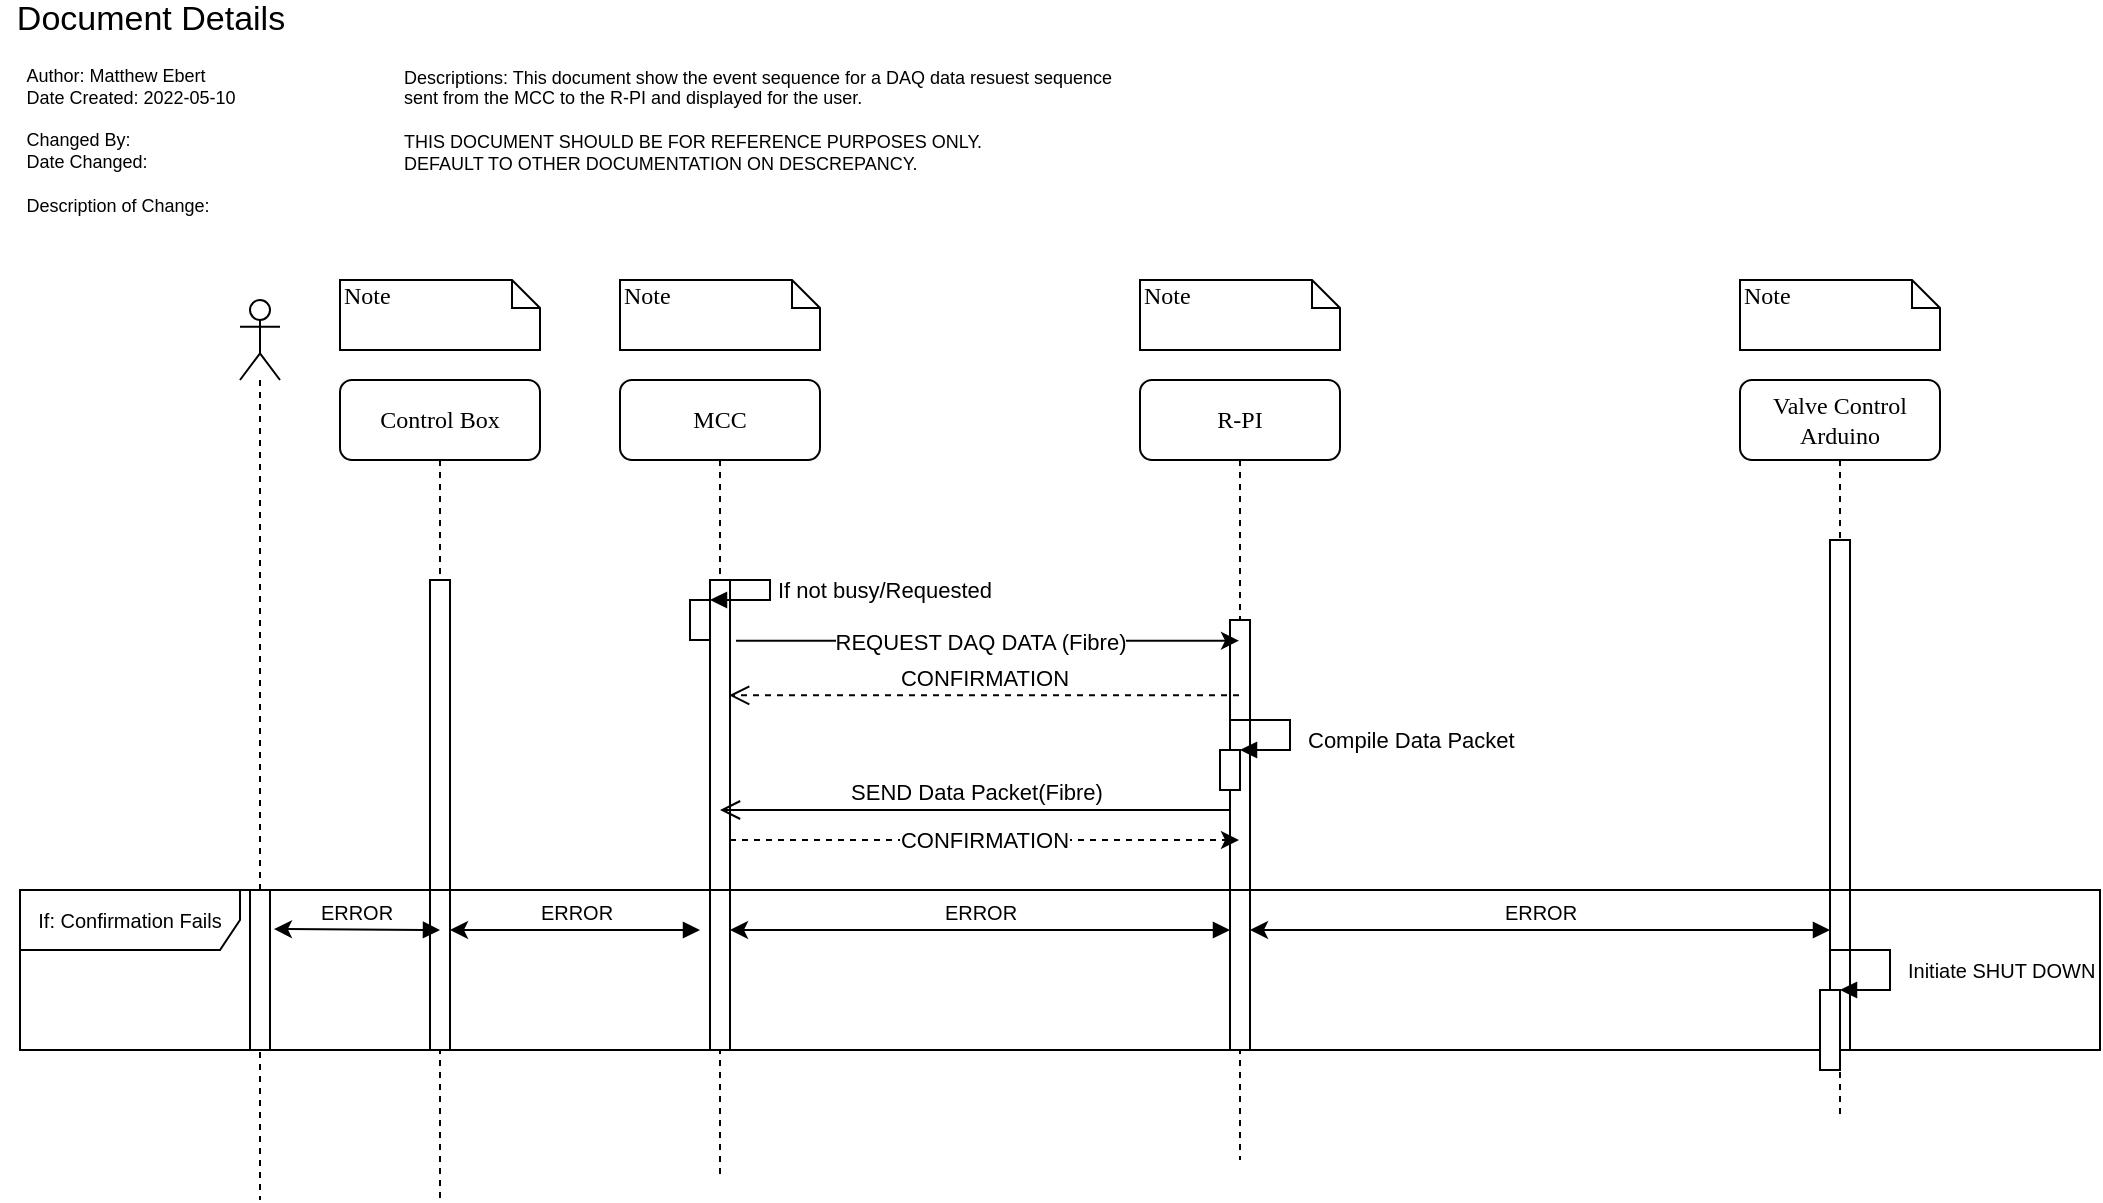 <mxfile version="18.0.4" type="device"><diagram name="Page-1" id="13e1069c-82ec-6db2-03f1-153e76fe0fe0"><mxGraphModel dx="1102" dy="1875" grid="1" gridSize="10" guides="1" tooltips="1" connect="1" arrows="1" fold="1" page="1" pageScale="1" pageWidth="1100" pageHeight="850" background="none" math="0" shadow="0"><root><mxCell id="0"/><mxCell id="1" parent="0"/><mxCell id="7baba1c4bc27f4b0-2" value="MCC" style="shape=umlLifeline;perimeter=lifelinePerimeter;whiteSpace=wrap;html=1;container=1;collapsible=0;recursiveResize=0;outlineConnect=0;rounded=1;shadow=0;comic=0;labelBackgroundColor=none;strokeWidth=1;fontFamily=Verdana;fontSize=12;align=center;" parent="1" vertex="1"><mxGeometry x="330" y="160" width="100" height="400" as="geometry"/></mxCell><mxCell id="7baba1c4bc27f4b0-10" value="" style="html=1;points=[];perimeter=orthogonalPerimeter;rounded=0;shadow=0;comic=0;labelBackgroundColor=none;strokeWidth=1;fontFamily=Verdana;fontSize=12;align=center;" parent="7baba1c4bc27f4b0-2" vertex="1"><mxGeometry x="45" y="100" width="10" height="220" as="geometry"/></mxCell><mxCell id="ivKef0lfZY1d-8QF8Ueb-7" value="" style="html=1;points=[];perimeter=orthogonalPerimeter;" parent="7baba1c4bc27f4b0-2" vertex="1"><mxGeometry x="35" y="110" width="10" height="20" as="geometry"/></mxCell><mxCell id="ivKef0lfZY1d-8QF8Ueb-8" value="If not busy/Requested" style="edgeStyle=orthogonalEdgeStyle;html=1;align=left;spacingLeft=2;endArrow=block;rounded=0;entryX=1;entryY=0;" parent="7baba1c4bc27f4b0-2" target="ivKef0lfZY1d-8QF8Ueb-7" edge="1"><mxGeometry relative="1" as="geometry"><mxPoint x="45" y="100" as="sourcePoint"/><Array as="points"><mxPoint x="75" y="100"/></Array></mxGeometry></mxCell><mxCell id="7baba1c4bc27f4b0-3" value="R-PI" style="shape=umlLifeline;perimeter=lifelinePerimeter;whiteSpace=wrap;html=1;container=1;collapsible=0;recursiveResize=0;outlineConnect=0;rounded=1;shadow=0;comic=0;labelBackgroundColor=none;strokeWidth=1;fontFamily=Verdana;fontSize=12;align=center;" parent="1" vertex="1"><mxGeometry x="590" y="160" width="100" height="390" as="geometry"/></mxCell><mxCell id="7baba1c4bc27f4b0-13" value="" style="html=1;points=[];perimeter=orthogonalPerimeter;rounded=0;shadow=0;comic=0;labelBackgroundColor=none;strokeWidth=1;fontFamily=Verdana;fontSize=12;align=center;" parent="7baba1c4bc27f4b0-3" vertex="1"><mxGeometry x="45" y="120" width="10" height="190" as="geometry"/></mxCell><mxCell id="ivKef0lfZY1d-8QF8Ueb-11" value="" style="html=1;points=[];perimeter=orthogonalPerimeter;" parent="7baba1c4bc27f4b0-3" vertex="1"><mxGeometry x="40" y="185" width="10" height="20" as="geometry"/></mxCell><mxCell id="ivKef0lfZY1d-8QF8Ueb-12" value="Compile Data Packet" style="edgeStyle=orthogonalEdgeStyle;html=1;align=left;spacingLeft=2;endArrow=block;rounded=0;entryX=1;entryY=0;" parent="7baba1c4bc27f4b0-3" target="ivKef0lfZY1d-8QF8Ueb-11" edge="1"><mxGeometry x="0.333" y="5" relative="1" as="geometry"><mxPoint x="45" y="150" as="sourcePoint"/><Array as="points"><mxPoint x="45" y="170"/><mxPoint x="75" y="170"/><mxPoint x="75" y="185"/></Array><mxPoint as="offset"/></mxGeometry></mxCell><mxCell id="7baba1c4bc27f4b0-5" value="Valve Control Arduino" style="shape=umlLifeline;perimeter=lifelinePerimeter;whiteSpace=wrap;html=1;container=1;collapsible=0;recursiveResize=0;outlineConnect=0;rounded=1;shadow=0;comic=0;labelBackgroundColor=none;strokeWidth=1;fontFamily=Verdana;fontSize=12;align=center;" parent="1" vertex="1"><mxGeometry x="890" y="160" width="100" height="370" as="geometry"/></mxCell><mxCell id="SOqY7n5rjwsgiEtuoA1r-13" value="" style="html=1;points=[];perimeter=orthogonalPerimeter;fontSize=10;" parent="7baba1c4bc27f4b0-5" vertex="1"><mxGeometry x="45" y="80" width="10" height="240" as="geometry"/></mxCell><mxCell id="7baba1c4bc27f4b0-8" value="Control Box" style="shape=umlLifeline;perimeter=lifelinePerimeter;whiteSpace=wrap;html=1;container=1;collapsible=0;recursiveResize=0;outlineConnect=0;rounded=1;shadow=0;comic=0;labelBackgroundColor=none;strokeWidth=1;fontFamily=Verdana;fontSize=12;align=center;" parent="1" vertex="1"><mxGeometry x="190" y="160" width="100" height="410" as="geometry"/></mxCell><mxCell id="7baba1c4bc27f4b0-9" value="" style="html=1;points=[];perimeter=orthogonalPerimeter;rounded=0;shadow=0;comic=0;labelBackgroundColor=none;strokeWidth=1;fontFamily=Verdana;fontSize=12;align=center;" parent="7baba1c4bc27f4b0-8" vertex="1"><mxGeometry x="45" y="100" width="10" height="220" as="geometry"/></mxCell><mxCell id="7baba1c4bc27f4b0-40" value="Note" style="shape=note;whiteSpace=wrap;html=1;size=14;verticalAlign=top;align=left;spacingTop=-6;rounded=0;shadow=0;comic=0;labelBackgroundColor=none;strokeWidth=1;fontFamily=Verdana;fontSize=12" parent="1" vertex="1"><mxGeometry x="190" y="110" width="100" height="35" as="geometry"/></mxCell><mxCell id="7baba1c4bc27f4b0-41" value="Note" style="shape=note;whiteSpace=wrap;html=1;size=14;verticalAlign=top;align=left;spacingTop=-6;rounded=0;shadow=0;comic=0;labelBackgroundColor=none;strokeWidth=1;fontFamily=Verdana;fontSize=12" parent="1" vertex="1"><mxGeometry x="330" y="110" width="100" height="35" as="geometry"/></mxCell><mxCell id="7baba1c4bc27f4b0-42" value="Note" style="shape=note;whiteSpace=wrap;html=1;size=14;verticalAlign=top;align=left;spacingTop=-6;rounded=0;shadow=0;comic=0;labelBackgroundColor=none;strokeWidth=1;fontFamily=Verdana;fontSize=12" parent="1" vertex="1"><mxGeometry x="590" y="110" width="100" height="35" as="geometry"/></mxCell><mxCell id="7baba1c4bc27f4b0-44" value="Note" style="shape=note;whiteSpace=wrap;html=1;size=14;verticalAlign=top;align=left;spacingTop=-6;rounded=0;shadow=0;comic=0;labelBackgroundColor=none;strokeWidth=1;fontFamily=Verdana;fontSize=12" parent="1" vertex="1"><mxGeometry x="890" y="110" width="100" height="35" as="geometry"/></mxCell><mxCell id="SOqY7n5rjwsgiEtuoA1r-5" value="" style="shape=umlLifeline;participant=umlActor;perimeter=lifelinePerimeter;whiteSpace=wrap;html=1;container=1;collapsible=0;recursiveResize=0;verticalAlign=top;spacingTop=36;outlineConnect=0;" parent="1" vertex="1"><mxGeometry x="140" y="120" width="20" height="450" as="geometry"/></mxCell><mxCell id="SOqY7n5rjwsgiEtuoA1r-43" value="If: Confirmation Fails" style="shape=umlFrame;whiteSpace=wrap;html=1;fontSize=10;width=110;height=30;" parent="1" vertex="1"><mxGeometry x="30" y="415" width="1040" height="80" as="geometry"/></mxCell><mxCell id="SOqY7n5rjwsgiEtuoA1r-44" value="" style="html=1;points=[];perimeter=orthogonalPerimeter;fontSize=10;" parent="1" vertex="1"><mxGeometry x="145" y="415" width="10" height="80" as="geometry"/></mxCell><mxCell id="SOqY7n5rjwsgiEtuoA1r-45" value="" style="html=1;points=[];perimeter=orthogonalPerimeter;fontSize=10;" parent="1" vertex="1"><mxGeometry x="235" y="415" width="10" height="80" as="geometry"/></mxCell><mxCell id="SOqY7n5rjwsgiEtuoA1r-46" value="" style="html=1;points=[];perimeter=orthogonalPerimeter;fontSize=10;" parent="1" vertex="1"><mxGeometry x="375" y="415" width="10" height="80" as="geometry"/></mxCell><mxCell id="SOqY7n5rjwsgiEtuoA1r-47" value="" style="html=1;points=[];perimeter=orthogonalPerimeter;fontSize=10;" parent="1" vertex="1"><mxGeometry x="635" y="415" width="10" height="80" as="geometry"/></mxCell><mxCell id="SOqY7n5rjwsgiEtuoA1r-48" value="" style="html=1;points=[];perimeter=orthogonalPerimeter;fontSize=10;" parent="1" vertex="1"><mxGeometry x="935" y="415" width="10" height="80" as="geometry"/></mxCell><mxCell id="SOqY7n5rjwsgiEtuoA1r-49" value="ERROR" style="html=1;verticalAlign=bottom;endArrow=block;rounded=0;fontSize=10;exitX=1.197;exitY=0.244;exitDx=0;exitDy=0;exitPerimeter=0;startArrow=classic;startFill=1;" parent="1" source="SOqY7n5rjwsgiEtuoA1r-44" edge="1"><mxGeometry width="80" relative="1" as="geometry"><mxPoint x="160" y="435" as="sourcePoint"/><mxPoint x="240" y="435" as="targetPoint"/></mxGeometry></mxCell><mxCell id="SOqY7n5rjwsgiEtuoA1r-50" value="ERROR" style="html=1;verticalAlign=bottom;endArrow=block;rounded=0;fontSize=10;exitX=1.197;exitY=0.244;exitDx=0;exitDy=0;exitPerimeter=0;startArrow=classic;startFill=1;" parent="1" edge="1"><mxGeometry width="80" relative="1" as="geometry"><mxPoint x="245.0" y="435.0" as="sourcePoint"/><mxPoint x="370" y="435" as="targetPoint"/></mxGeometry></mxCell><mxCell id="SOqY7n5rjwsgiEtuoA1r-51" value="ERROR" style="html=1;verticalAlign=bottom;endArrow=block;rounded=0;fontSize=10;exitX=1.197;exitY=0.244;exitDx=0;exitDy=0;exitPerimeter=0;startArrow=classic;startFill=1;" parent="1" target="SOqY7n5rjwsgiEtuoA1r-47" edge="1"><mxGeometry width="80" relative="1" as="geometry"><mxPoint x="385.0" y="435.0" as="sourcePoint"/><mxPoint x="468.03" y="435.48" as="targetPoint"/></mxGeometry></mxCell><mxCell id="SOqY7n5rjwsgiEtuoA1r-52" value="ERROR" style="html=1;verticalAlign=bottom;endArrow=block;rounded=0;fontSize=10;exitX=1.197;exitY=0.244;exitDx=0;exitDy=0;exitPerimeter=0;startArrow=classic;startFill=1;" parent="1" target="SOqY7n5rjwsgiEtuoA1r-48" edge="1"><mxGeometry width="80" relative="1" as="geometry"><mxPoint x="645.0" y="435.0" as="sourcePoint"/><mxPoint x="728.03" y="435.48" as="targetPoint"/></mxGeometry></mxCell><mxCell id="SOqY7n5rjwsgiEtuoA1r-53" value="" style="html=1;points=[];perimeter=orthogonalPerimeter;fontSize=10;" parent="1" vertex="1"><mxGeometry x="930" y="465" width="10" height="40" as="geometry"/></mxCell><mxCell id="SOqY7n5rjwsgiEtuoA1r-54" value="Initiate SHUT DOWN" style="edgeStyle=orthogonalEdgeStyle;html=1;align=left;spacingLeft=2;endArrow=block;rounded=0;entryX=1;entryY=0;fontSize=10;" parent="1" target="SOqY7n5rjwsgiEtuoA1r-53" edge="1"><mxGeometry x="0.066" y="5" relative="1" as="geometry"><mxPoint x="935" y="445" as="sourcePoint"/><Array as="points"><mxPoint x="965" y="445"/></Array><mxPoint as="offset"/></mxGeometry></mxCell><mxCell id="ivKef0lfZY1d-8QF8Ueb-9" value="" style="endArrow=classic;html=1;rounded=0;exitX=1.3;exitY=0.138;exitDx=0;exitDy=0;exitPerimeter=0;" parent="1" source="7baba1c4bc27f4b0-10" target="7baba1c4bc27f4b0-3" edge="1"><mxGeometry width="50" height="50" relative="1" as="geometry"><mxPoint x="470" y="320" as="sourcePoint"/><mxPoint x="520" y="270" as="targetPoint"/></mxGeometry></mxCell><mxCell id="ivKef0lfZY1d-8QF8Ueb-10" value="REQUEST DAQ DATA (Fibre)" style="edgeLabel;html=1;align=center;verticalAlign=middle;resizable=0;points=[];" parent="ivKef0lfZY1d-8QF8Ueb-9" vertex="1" connectable="0"><mxGeometry x="-0.246" relative="1" as="geometry"><mxPoint x="27" as="offset"/></mxGeometry></mxCell><mxCell id="ivKef0lfZY1d-8QF8Ueb-13" value="CONFIRMATION" style="html=1;verticalAlign=bottom;endArrow=open;dashed=1;endSize=8;rounded=0;entryX=0.957;entryY=0.262;entryDx=0;entryDy=0;entryPerimeter=0;" parent="1" source="7baba1c4bc27f4b0-3" target="7baba1c4bc27f4b0-10" edge="1"><mxGeometry relative="1" as="geometry"><mxPoint x="600" y="310" as="sourcePoint"/><mxPoint x="520" y="310" as="targetPoint"/></mxGeometry></mxCell><mxCell id="ivKef0lfZY1d-8QF8Ueb-14" value="SEND Data Packet(Fibre)" style="html=1;verticalAlign=bottom;endArrow=open;endSize=8;rounded=0;" parent="1" source="7baba1c4bc27f4b0-13" target="7baba1c4bc27f4b0-2" edge="1"><mxGeometry relative="1" as="geometry"><mxPoint x="550" y="370" as="sourcePoint"/><mxPoint x="470" y="370" as="targetPoint"/></mxGeometry></mxCell><mxCell id="ivKef0lfZY1d-8QF8Ueb-15" value="&lt;font style=&quot;font-size: 17px&quot;&gt;Document Details&lt;/font&gt;" style="text;html=1;align=center;verticalAlign=middle;resizable=0;points=[];autosize=1;strokeColor=none;fillColor=none;fontSize=9;" parent="1" vertex="1"><mxGeometry x="20" y="-30" width="150" height="20" as="geometry"/></mxCell><mxCell id="ivKef0lfZY1d-8QF8Ueb-16" value="&lt;div style=&quot;text-align: left&quot;&gt;&lt;span&gt;Author: Matthew Ebert&lt;/span&gt;&lt;/div&gt;&lt;div style=&quot;text-align: left&quot;&gt;&lt;span&gt;Date Created: 2022-05-10&lt;/span&gt;&lt;/div&gt;&lt;div style=&quot;text-align: left&quot;&gt;&lt;span&gt;&lt;br&gt;&lt;/span&gt;&lt;/div&gt;&lt;div style=&quot;text-align: left&quot;&gt;&lt;span&gt;Changed By:&lt;/span&gt;&lt;/div&gt;&lt;div style=&quot;text-align: left&quot;&gt;&lt;span&gt;Date Changed:&amp;nbsp;&lt;/span&gt;&lt;/div&gt;&lt;div style=&quot;text-align: left&quot;&gt;&lt;span&gt;&lt;br&gt;&lt;/span&gt;&lt;/div&gt;&lt;div style=&quot;text-align: left&quot;&gt;&lt;span&gt;Description of Change:&amp;nbsp;&lt;/span&gt;&lt;/div&gt;" style="text;html=1;align=center;verticalAlign=middle;resizable=0;points=[];autosize=1;strokeColor=none;fillColor=none;fontSize=9;" parent="1" vertex="1"><mxGeometry x="25" width="120" height="80" as="geometry"/></mxCell><mxCell id="ivKef0lfZY1d-8QF8Ueb-17" value="Descriptions: This document show the event sequence for a DAQ data resuest sequence &lt;br&gt;sent from the MCC to the R-PI and displayed for the user.&lt;br&gt;&lt;br&gt;THIS DOCUMENT SHOULD BE FOR REFERENCE PURPOSES ONLY.&lt;br&gt;DEFAULT TO OTHER DOCUMENTATION ON DESCREPANCY." style="text;html=1;align=left;verticalAlign=middle;resizable=0;points=[];autosize=1;strokeColor=none;fillColor=none;fontSize=9;" parent="1" vertex="1"><mxGeometry x="220" width="370" height="60" as="geometry"/></mxCell><mxCell id="Qd0c2Y29KvCvAD-_Uy6e-1" value="" style="endArrow=classic;html=1;rounded=0;dashed=1;" parent="1" source="7baba1c4bc27f4b0-10" target="7baba1c4bc27f4b0-3" edge="1"><mxGeometry width="50" height="50" relative="1" as="geometry"><mxPoint x="560" y="230" as="sourcePoint"/><mxPoint x="610" y="180" as="targetPoint"/><Array as="points"><mxPoint x="610" y="390"/></Array></mxGeometry></mxCell><mxCell id="Qd0c2Y29KvCvAD-_Uy6e-2" value="CONFIRMATION" style="edgeLabel;html=1;align=center;verticalAlign=middle;resizable=0;points=[];" parent="Qd0c2Y29KvCvAD-_Uy6e-1" vertex="1" connectable="0"><mxGeometry x="-0.007" relative="1" as="geometry"><mxPoint as="offset"/></mxGeometry></mxCell></root></mxGraphModel></diagram></mxfile>